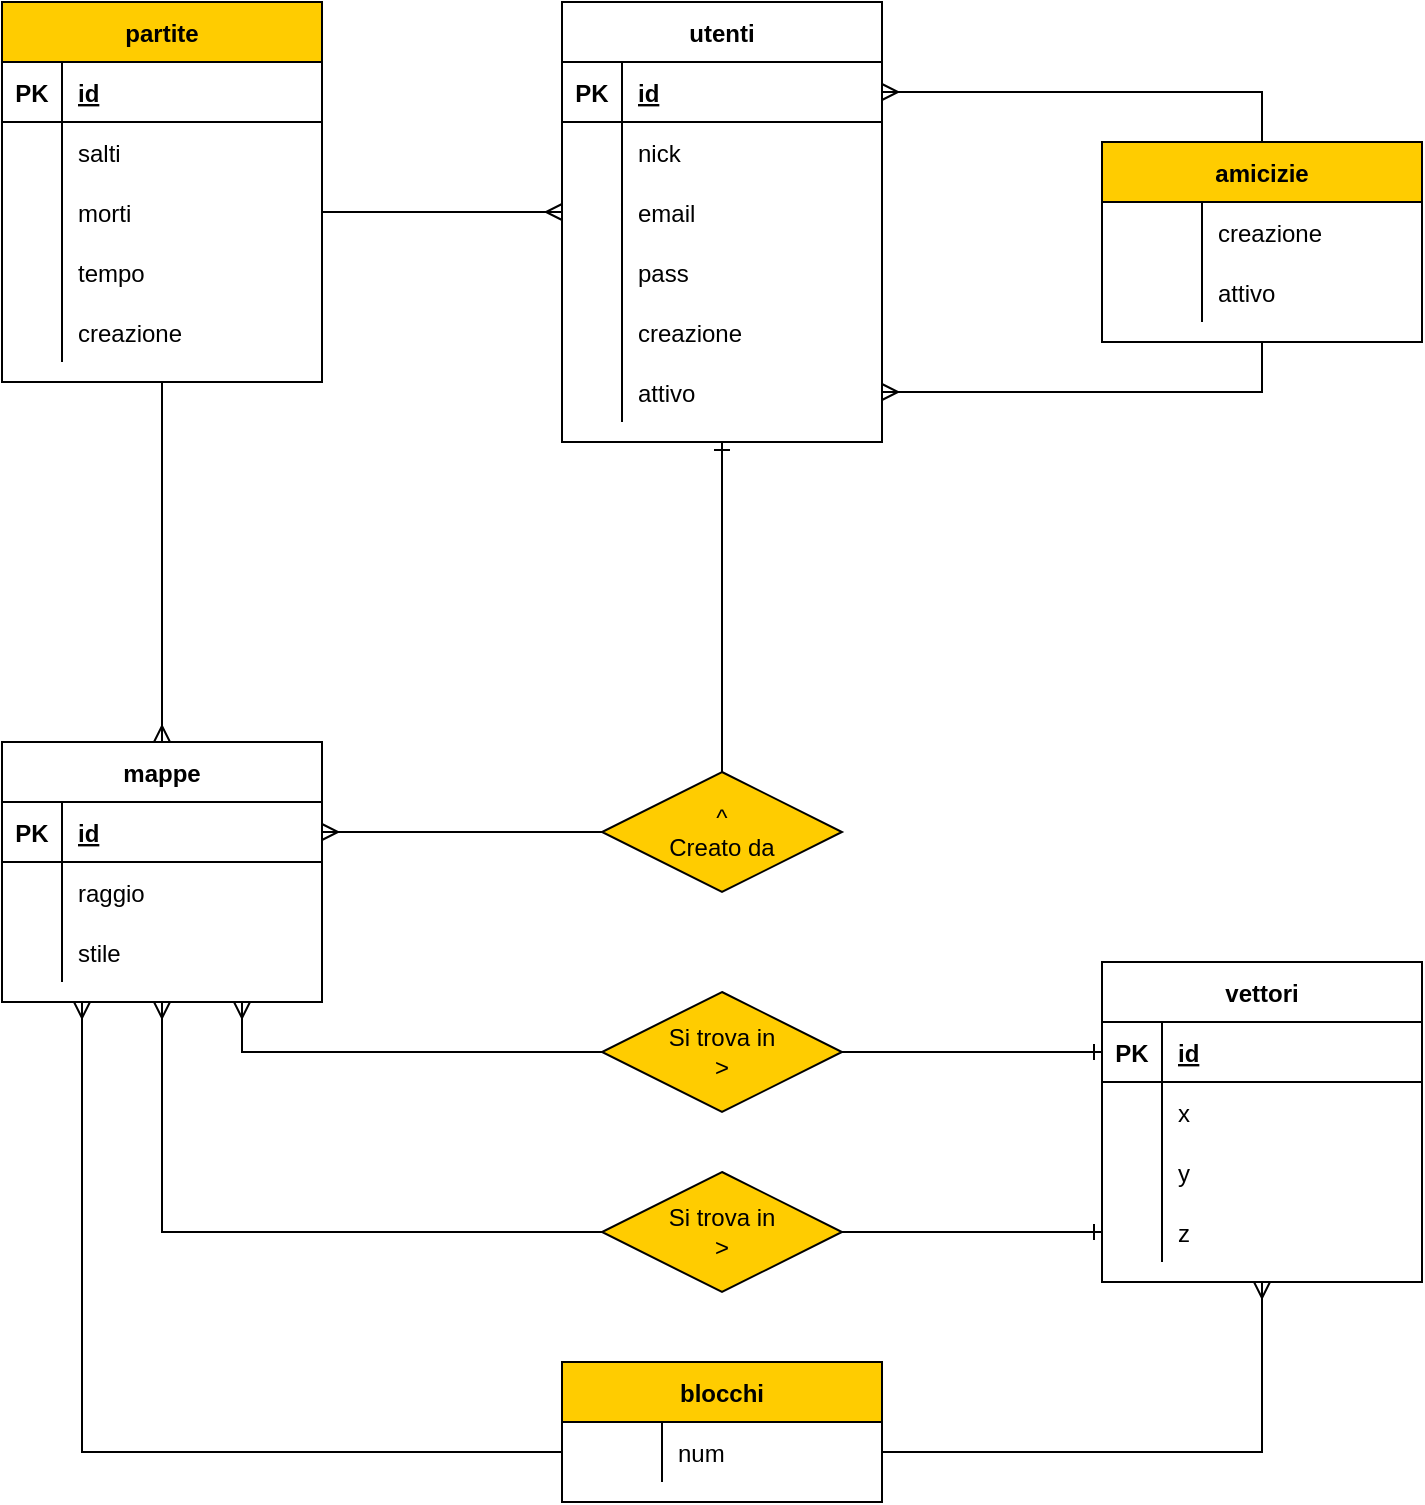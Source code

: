 <mxfile version="14.4.4" type="google" pages="2"><diagram name="E/R" id="KHXcI56mYAGqxelx3Yn7"><mxGraphModel dx="1381" dy="764" grid="1" gridSize="10" guides="1" tooltips="1" connect="1" arrows="1" fold="1" page="1" pageScale="1" pageWidth="3300" pageHeight="4681" math="0" shadow="0"><root><mxCell id="qObvZ1UqW6RmyA5Q-D8--0"/><mxCell id="qObvZ1UqW6RmyA5Q-D8--1" parent="qObvZ1UqW6RmyA5Q-D8--0"/><mxCell id="qObvZ1UqW6RmyA5Q-D8--2" value="utenti" style="shape=table;startSize=30;container=1;collapsible=1;childLayout=tableLayout;fixedRows=1;rowLines=0;fontStyle=1;align=center;resizeLast=1;" vertex="1" parent="qObvZ1UqW6RmyA5Q-D8--1"><mxGeometry x="490" y="140" width="160" height="220" as="geometry"/></mxCell><mxCell id="qObvZ1UqW6RmyA5Q-D8--3" value="" style="shape=partialRectangle;collapsible=0;dropTarget=0;pointerEvents=0;fillColor=none;top=0;left=0;bottom=1;right=0;points=[[0,0.5],[1,0.5]];portConstraint=eastwest;" vertex="1" parent="qObvZ1UqW6RmyA5Q-D8--2"><mxGeometry y="30" width="160" height="30" as="geometry"/></mxCell><mxCell id="qObvZ1UqW6RmyA5Q-D8--4" value="PK" style="shape=partialRectangle;connectable=0;fillColor=none;top=0;left=0;bottom=0;right=0;fontStyle=1;overflow=hidden;" vertex="1" parent="qObvZ1UqW6RmyA5Q-D8--3"><mxGeometry width="30" height="30" as="geometry"/></mxCell><mxCell id="qObvZ1UqW6RmyA5Q-D8--5" value="id" style="shape=partialRectangle;connectable=0;fillColor=none;top=0;left=0;bottom=0;right=0;align=left;spacingLeft=6;fontStyle=5;overflow=hidden;" vertex="1" parent="qObvZ1UqW6RmyA5Q-D8--3"><mxGeometry x="30" width="130" height="30" as="geometry"/></mxCell><mxCell id="qObvZ1UqW6RmyA5Q-D8--6" value="" style="shape=partialRectangle;collapsible=0;dropTarget=0;pointerEvents=0;fillColor=none;top=0;left=0;bottom=0;right=0;points=[[0,0.5],[1,0.5]];portConstraint=eastwest;" vertex="1" parent="qObvZ1UqW6RmyA5Q-D8--2"><mxGeometry y="60" width="160" height="30" as="geometry"/></mxCell><mxCell id="qObvZ1UqW6RmyA5Q-D8--7" value="" style="shape=partialRectangle;connectable=0;fillColor=none;top=0;left=0;bottom=0;right=0;editable=1;overflow=hidden;" vertex="1" parent="qObvZ1UqW6RmyA5Q-D8--6"><mxGeometry width="30" height="30" as="geometry"/></mxCell><mxCell id="qObvZ1UqW6RmyA5Q-D8--8" value="nick" style="shape=partialRectangle;connectable=0;fillColor=none;top=0;left=0;bottom=0;right=0;align=left;spacingLeft=6;overflow=hidden;" vertex="1" parent="qObvZ1UqW6RmyA5Q-D8--6"><mxGeometry x="30" width="130" height="30" as="geometry"/></mxCell><mxCell id="qObvZ1UqW6RmyA5Q-D8--9" value="" style="shape=partialRectangle;collapsible=0;dropTarget=0;pointerEvents=0;fillColor=none;top=0;left=0;bottom=0;right=0;points=[[0,0.5],[1,0.5]];portConstraint=eastwest;" vertex="1" parent="qObvZ1UqW6RmyA5Q-D8--2"><mxGeometry y="90" width="160" height="30" as="geometry"/></mxCell><mxCell id="qObvZ1UqW6RmyA5Q-D8--10" value="" style="shape=partialRectangle;connectable=0;fillColor=none;top=0;left=0;bottom=0;right=0;editable=1;overflow=hidden;" vertex="1" parent="qObvZ1UqW6RmyA5Q-D8--9"><mxGeometry width="30" height="30" as="geometry"/></mxCell><mxCell id="qObvZ1UqW6RmyA5Q-D8--11" value="email" style="shape=partialRectangle;connectable=0;fillColor=none;top=0;left=0;bottom=0;right=0;align=left;spacingLeft=6;overflow=hidden;" vertex="1" parent="qObvZ1UqW6RmyA5Q-D8--9"><mxGeometry x="30" width="130" height="30" as="geometry"/></mxCell><mxCell id="qObvZ1UqW6RmyA5Q-D8--12" value="" style="shape=partialRectangle;collapsible=0;dropTarget=0;pointerEvents=0;fillColor=none;top=0;left=0;bottom=0;right=0;points=[[0,0.5],[1,0.5]];portConstraint=eastwest;" vertex="1" parent="qObvZ1UqW6RmyA5Q-D8--2"><mxGeometry y="120" width="160" height="30" as="geometry"/></mxCell><mxCell id="qObvZ1UqW6RmyA5Q-D8--13" value="" style="shape=partialRectangle;connectable=0;fillColor=none;top=0;left=0;bottom=0;right=0;editable=1;overflow=hidden;" vertex="1" parent="qObvZ1UqW6RmyA5Q-D8--12"><mxGeometry width="30" height="30" as="geometry"/></mxCell><mxCell id="qObvZ1UqW6RmyA5Q-D8--14" value="pass" style="shape=partialRectangle;connectable=0;fillColor=none;top=0;left=0;bottom=0;right=0;align=left;spacingLeft=6;overflow=hidden;" vertex="1" parent="qObvZ1UqW6RmyA5Q-D8--12"><mxGeometry x="30" width="130" height="30" as="geometry"/></mxCell><mxCell id="qObvZ1UqW6RmyA5Q-D8--15" value="" style="shape=partialRectangle;collapsible=0;dropTarget=0;pointerEvents=0;fillColor=none;top=0;left=0;bottom=0;right=0;points=[[0,0.5],[1,0.5]];portConstraint=eastwest;" vertex="1" parent="qObvZ1UqW6RmyA5Q-D8--2"><mxGeometry y="150" width="160" height="30" as="geometry"/></mxCell><mxCell id="qObvZ1UqW6RmyA5Q-D8--16" value="" style="shape=partialRectangle;connectable=0;fillColor=none;top=0;left=0;bottom=0;right=0;editable=1;overflow=hidden;" vertex="1" parent="qObvZ1UqW6RmyA5Q-D8--15"><mxGeometry width="30" height="30" as="geometry"/></mxCell><mxCell id="qObvZ1UqW6RmyA5Q-D8--17" value="creazione" style="shape=partialRectangle;connectable=0;fillColor=none;top=0;left=0;bottom=0;right=0;align=left;spacingLeft=6;overflow=hidden;" vertex="1" parent="qObvZ1UqW6RmyA5Q-D8--15"><mxGeometry x="30" width="130" height="30" as="geometry"/></mxCell><mxCell id="qObvZ1UqW6RmyA5Q-D8--18" value="" style="shape=partialRectangle;collapsible=0;dropTarget=0;pointerEvents=0;fillColor=none;top=0;left=0;bottom=0;right=0;points=[[0,0.5],[1,0.5]];portConstraint=eastwest;" vertex="1" parent="qObvZ1UqW6RmyA5Q-D8--2"><mxGeometry y="180" width="160" height="30" as="geometry"/></mxCell><mxCell id="qObvZ1UqW6RmyA5Q-D8--19" value="" style="shape=partialRectangle;connectable=0;fillColor=none;top=0;left=0;bottom=0;right=0;editable=1;overflow=hidden;" vertex="1" parent="qObvZ1UqW6RmyA5Q-D8--18"><mxGeometry width="30" height="30" as="geometry"/></mxCell><mxCell id="qObvZ1UqW6RmyA5Q-D8--20" value="attivo" style="shape=partialRectangle;connectable=0;fillColor=none;top=0;left=0;bottom=0;right=0;align=left;spacingLeft=6;overflow=hidden;" vertex="1" parent="qObvZ1UqW6RmyA5Q-D8--18"><mxGeometry x="30" width="130" height="30" as="geometry"/></mxCell><mxCell id="qObvZ1UqW6RmyA5Q-D8--21" value="amicizie" style="shape=table;startSize=30;container=1;collapsible=1;childLayout=tableLayout;fixedRows=1;rowLines=0;fontStyle=1;align=center;resizeLast=1;fillColor=#Ffcc00;" vertex="1" parent="qObvZ1UqW6RmyA5Q-D8--1"><mxGeometry x="760" y="210" width="160" height="100" as="geometry"/></mxCell><mxCell id="qObvZ1UqW6RmyA5Q-D8--28" value="" style="shape=partialRectangle;collapsible=0;dropTarget=0;pointerEvents=0;fillColor=none;top=0;left=0;bottom=0;right=0;points=[[0,0.5],[1,0.5]];portConstraint=eastwest;" vertex="1" parent="qObvZ1UqW6RmyA5Q-D8--21"><mxGeometry y="30" width="160" height="30" as="geometry"/></mxCell><mxCell id="qObvZ1UqW6RmyA5Q-D8--29" value="" style="shape=partialRectangle;connectable=0;fillColor=none;top=0;left=0;bottom=0;right=0;editable=1;overflow=hidden;" vertex="1" parent="qObvZ1UqW6RmyA5Q-D8--28"><mxGeometry width="50" height="30" as="geometry"/></mxCell><mxCell id="qObvZ1UqW6RmyA5Q-D8--30" value="creazione" style="shape=partialRectangle;connectable=0;fillColor=none;top=0;left=0;bottom=0;right=0;align=left;spacingLeft=6;overflow=hidden;" vertex="1" parent="qObvZ1UqW6RmyA5Q-D8--28"><mxGeometry x="50" width="110" height="30" as="geometry"/></mxCell><mxCell id="qObvZ1UqW6RmyA5Q-D8--31" value="" style="shape=partialRectangle;collapsible=0;dropTarget=0;pointerEvents=0;fillColor=none;top=0;left=0;bottom=0;right=0;points=[[0,0.5],[1,0.5]];portConstraint=eastwest;" vertex="1" parent="qObvZ1UqW6RmyA5Q-D8--21"><mxGeometry y="60" width="160" height="30" as="geometry"/></mxCell><mxCell id="qObvZ1UqW6RmyA5Q-D8--32" value="" style="shape=partialRectangle;connectable=0;fillColor=none;top=0;left=0;bottom=0;right=0;editable=1;overflow=hidden;" vertex="1" parent="qObvZ1UqW6RmyA5Q-D8--31"><mxGeometry width="50" height="30" as="geometry"/></mxCell><mxCell id="qObvZ1UqW6RmyA5Q-D8--33" value="attivo" style="shape=partialRectangle;connectable=0;fillColor=none;top=0;left=0;bottom=0;right=0;align=left;spacingLeft=6;overflow=hidden;" vertex="1" parent="qObvZ1UqW6RmyA5Q-D8--31"><mxGeometry x="50" width="110" height="30" as="geometry"/></mxCell><mxCell id="qObvZ1UqW6RmyA5Q-D8--34" value="vettori" style="shape=table;startSize=30;container=1;collapsible=1;childLayout=tableLayout;fixedRows=1;rowLines=0;fontStyle=1;align=center;resizeLast=1;" vertex="1" parent="qObvZ1UqW6RmyA5Q-D8--1"><mxGeometry x="760" y="620" width="160" height="160" as="geometry"/></mxCell><mxCell id="qObvZ1UqW6RmyA5Q-D8--35" value="" style="shape=partialRectangle;collapsible=0;dropTarget=0;pointerEvents=0;fillColor=none;top=0;left=0;bottom=1;right=0;points=[[0,0.5],[1,0.5]];portConstraint=eastwest;" vertex="1" parent="qObvZ1UqW6RmyA5Q-D8--34"><mxGeometry y="30" width="160" height="30" as="geometry"/></mxCell><mxCell id="qObvZ1UqW6RmyA5Q-D8--36" value="PK" style="shape=partialRectangle;connectable=0;fillColor=none;top=0;left=0;bottom=0;right=0;fontStyle=1;overflow=hidden;" vertex="1" parent="qObvZ1UqW6RmyA5Q-D8--35"><mxGeometry width="30" height="30" as="geometry"/></mxCell><mxCell id="qObvZ1UqW6RmyA5Q-D8--37" value="id" style="shape=partialRectangle;connectable=0;fillColor=none;top=0;left=0;bottom=0;right=0;align=left;spacingLeft=6;fontStyle=5;overflow=hidden;" vertex="1" parent="qObvZ1UqW6RmyA5Q-D8--35"><mxGeometry x="30" width="130" height="30" as="geometry"/></mxCell><mxCell id="qObvZ1UqW6RmyA5Q-D8--38" value="" style="shape=partialRectangle;collapsible=0;dropTarget=0;pointerEvents=0;fillColor=none;top=0;left=0;bottom=0;right=0;points=[[0,0.5],[1,0.5]];portConstraint=eastwest;" vertex="1" parent="qObvZ1UqW6RmyA5Q-D8--34"><mxGeometry y="60" width="160" height="30" as="geometry"/></mxCell><mxCell id="qObvZ1UqW6RmyA5Q-D8--39" value="" style="shape=partialRectangle;connectable=0;fillColor=none;top=0;left=0;bottom=0;right=0;editable=1;overflow=hidden;" vertex="1" parent="qObvZ1UqW6RmyA5Q-D8--38"><mxGeometry width="30" height="30" as="geometry"/></mxCell><mxCell id="qObvZ1UqW6RmyA5Q-D8--40" value="x" style="shape=partialRectangle;connectable=0;fillColor=none;top=0;left=0;bottom=0;right=0;align=left;spacingLeft=6;overflow=hidden;" vertex="1" parent="qObvZ1UqW6RmyA5Q-D8--38"><mxGeometry x="30" width="130" height="30" as="geometry"/></mxCell><mxCell id="qObvZ1UqW6RmyA5Q-D8--41" value="" style="shape=partialRectangle;collapsible=0;dropTarget=0;pointerEvents=0;fillColor=none;top=0;left=0;bottom=0;right=0;points=[[0,0.5],[1,0.5]];portConstraint=eastwest;" vertex="1" parent="qObvZ1UqW6RmyA5Q-D8--34"><mxGeometry y="90" width="160" height="30" as="geometry"/></mxCell><mxCell id="qObvZ1UqW6RmyA5Q-D8--42" value="" style="shape=partialRectangle;connectable=0;fillColor=none;top=0;left=0;bottom=0;right=0;editable=1;overflow=hidden;" vertex="1" parent="qObvZ1UqW6RmyA5Q-D8--41"><mxGeometry width="30" height="30" as="geometry"/></mxCell><mxCell id="qObvZ1UqW6RmyA5Q-D8--43" value="y" style="shape=partialRectangle;connectable=0;fillColor=none;top=0;left=0;bottom=0;right=0;align=left;spacingLeft=6;overflow=hidden;" vertex="1" parent="qObvZ1UqW6RmyA5Q-D8--41"><mxGeometry x="30" width="130" height="30" as="geometry"/></mxCell><mxCell id="qObvZ1UqW6RmyA5Q-D8--44" value="" style="shape=partialRectangle;collapsible=0;dropTarget=0;pointerEvents=0;fillColor=none;top=0;left=0;bottom=0;right=0;points=[[0,0.5],[1,0.5]];portConstraint=eastwest;" vertex="1" parent="qObvZ1UqW6RmyA5Q-D8--34"><mxGeometry y="120" width="160" height="30" as="geometry"/></mxCell><mxCell id="qObvZ1UqW6RmyA5Q-D8--45" value="" style="shape=partialRectangle;connectable=0;fillColor=none;top=0;left=0;bottom=0;right=0;editable=1;overflow=hidden;" vertex="1" parent="qObvZ1UqW6RmyA5Q-D8--44"><mxGeometry width="30" height="30" as="geometry"/></mxCell><mxCell id="qObvZ1UqW6RmyA5Q-D8--46" value="z" style="shape=partialRectangle;connectable=0;fillColor=none;top=0;left=0;bottom=0;right=0;align=left;spacingLeft=6;overflow=hidden;" vertex="1" parent="qObvZ1UqW6RmyA5Q-D8--44"><mxGeometry x="30" width="130" height="30" as="geometry"/></mxCell><UserObject label="" id="qObvZ1UqW6RmyA5Q-D8--102"><mxCell style="edgeStyle=orthogonalEdgeStyle;rounded=0;orthogonalLoop=1;jettySize=auto;html=1;entryX=0.5;entryY=0;entryDx=0;entryDy=0;endArrow=ERmany;endFill=0;" edge="1" parent="qObvZ1UqW6RmyA5Q-D8--1" source="qObvZ1UqW6RmyA5Q-D8--47" target="qObvZ1UqW6RmyA5Q-D8--69"><mxGeometry relative="1" as="geometry"/></mxCell></UserObject><mxCell id="qObvZ1UqW6RmyA5Q-D8--47" value="partite" style="shape=table;startSize=30;container=1;collapsible=1;childLayout=tableLayout;fixedRows=1;rowLines=0;fontStyle=1;align=center;resizeLast=1;fillColor=#FFcc00;" vertex="1" parent="qObvZ1UqW6RmyA5Q-D8--1"><mxGeometry x="210" y="140" width="160" height="190" as="geometry"/></mxCell><mxCell id="qObvZ1UqW6RmyA5Q-D8--48" value="" style="shape=partialRectangle;collapsible=0;dropTarget=0;pointerEvents=0;fillColor=none;top=0;left=0;bottom=1;right=0;points=[[0,0.5],[1,0.5]];portConstraint=eastwest;" vertex="1" parent="qObvZ1UqW6RmyA5Q-D8--47"><mxGeometry y="30" width="160" height="30" as="geometry"/></mxCell><mxCell id="qObvZ1UqW6RmyA5Q-D8--49" value="PK" style="shape=partialRectangle;connectable=0;fillColor=none;top=0;left=0;bottom=0;right=0;fontStyle=1;overflow=hidden;" vertex="1" parent="qObvZ1UqW6RmyA5Q-D8--48"><mxGeometry width="30" height="30" as="geometry"/></mxCell><mxCell id="qObvZ1UqW6RmyA5Q-D8--50" value="id" style="shape=partialRectangle;connectable=0;fillColor=none;top=0;left=0;bottom=0;right=0;align=left;spacingLeft=6;fontStyle=5;overflow=hidden;" vertex="1" parent="qObvZ1UqW6RmyA5Q-D8--48"><mxGeometry x="30" width="130" height="30" as="geometry"/></mxCell><mxCell id="qObvZ1UqW6RmyA5Q-D8--57" value="" style="shape=partialRectangle;collapsible=0;dropTarget=0;pointerEvents=0;fillColor=none;top=0;left=0;bottom=0;right=0;points=[[0,0.5],[1,0.5]];portConstraint=eastwest;" vertex="1" parent="qObvZ1UqW6RmyA5Q-D8--47"><mxGeometry y="60" width="160" height="30" as="geometry"/></mxCell><mxCell id="qObvZ1UqW6RmyA5Q-D8--58" value="" style="shape=partialRectangle;connectable=0;fillColor=none;top=0;left=0;bottom=0;right=0;editable=1;overflow=hidden;" vertex="1" parent="qObvZ1UqW6RmyA5Q-D8--57"><mxGeometry width="30" height="30" as="geometry"/></mxCell><mxCell id="qObvZ1UqW6RmyA5Q-D8--59" value="salti" style="shape=partialRectangle;connectable=0;fillColor=none;top=0;left=0;bottom=0;right=0;align=left;spacingLeft=6;overflow=hidden;" vertex="1" parent="qObvZ1UqW6RmyA5Q-D8--57"><mxGeometry x="30" width="130" height="30" as="geometry"/></mxCell><mxCell id="qObvZ1UqW6RmyA5Q-D8--60" value="" style="shape=partialRectangle;collapsible=0;dropTarget=0;pointerEvents=0;fillColor=none;top=0;left=0;bottom=0;right=0;points=[[0,0.5],[1,0.5]];portConstraint=eastwest;" vertex="1" parent="qObvZ1UqW6RmyA5Q-D8--47"><mxGeometry y="90" width="160" height="30" as="geometry"/></mxCell><mxCell id="qObvZ1UqW6RmyA5Q-D8--61" value="" style="shape=partialRectangle;connectable=0;fillColor=none;top=0;left=0;bottom=0;right=0;editable=1;overflow=hidden;" vertex="1" parent="qObvZ1UqW6RmyA5Q-D8--60"><mxGeometry width="30" height="30" as="geometry"/></mxCell><mxCell id="qObvZ1UqW6RmyA5Q-D8--62" value="morti" style="shape=partialRectangle;connectable=0;fillColor=none;top=0;left=0;bottom=0;right=0;align=left;spacingLeft=6;overflow=hidden;" vertex="1" parent="qObvZ1UqW6RmyA5Q-D8--60"><mxGeometry x="30" width="130" height="30" as="geometry"/></mxCell><mxCell id="qObvZ1UqW6RmyA5Q-D8--63" value="" style="shape=partialRectangle;collapsible=0;dropTarget=0;pointerEvents=0;fillColor=none;top=0;left=0;bottom=0;right=0;points=[[0,0.5],[1,0.5]];portConstraint=eastwest;" vertex="1" parent="qObvZ1UqW6RmyA5Q-D8--47"><mxGeometry y="120" width="160" height="30" as="geometry"/></mxCell><mxCell id="qObvZ1UqW6RmyA5Q-D8--64" value="" style="shape=partialRectangle;connectable=0;fillColor=none;top=0;left=0;bottom=0;right=0;editable=1;overflow=hidden;" vertex="1" parent="qObvZ1UqW6RmyA5Q-D8--63"><mxGeometry width="30" height="30" as="geometry"/></mxCell><mxCell id="qObvZ1UqW6RmyA5Q-D8--65" value="tempo" style="shape=partialRectangle;connectable=0;fillColor=none;top=0;left=0;bottom=0;right=0;align=left;spacingLeft=6;overflow=hidden;" vertex="1" parent="qObvZ1UqW6RmyA5Q-D8--63"><mxGeometry x="30" width="130" height="30" as="geometry"/></mxCell><mxCell id="qObvZ1UqW6RmyA5Q-D8--66" value="" style="shape=partialRectangle;collapsible=0;dropTarget=0;pointerEvents=0;fillColor=none;top=0;left=0;bottom=0;right=0;points=[[0,0.5],[1,0.5]];portConstraint=eastwest;" vertex="1" parent="qObvZ1UqW6RmyA5Q-D8--47"><mxGeometry y="150" width="160" height="30" as="geometry"/></mxCell><mxCell id="qObvZ1UqW6RmyA5Q-D8--67" value="" style="shape=partialRectangle;connectable=0;fillColor=none;top=0;left=0;bottom=0;right=0;editable=1;overflow=hidden;" vertex="1" parent="qObvZ1UqW6RmyA5Q-D8--66"><mxGeometry width="30" height="30" as="geometry"/></mxCell><mxCell id="qObvZ1UqW6RmyA5Q-D8--68" value="creazione" style="shape=partialRectangle;connectable=0;fillColor=none;top=0;left=0;bottom=0;right=0;align=left;spacingLeft=6;overflow=hidden;" vertex="1" parent="qObvZ1UqW6RmyA5Q-D8--66"><mxGeometry x="30" width="130" height="30" as="geometry"/></mxCell><mxCell id="qObvZ1UqW6RmyA5Q-D8--69" value="mappe" style="shape=table;startSize=30;container=1;collapsible=1;childLayout=tableLayout;fixedRows=1;rowLines=0;fontStyle=1;align=center;resizeLast=1;" vertex="1" parent="qObvZ1UqW6RmyA5Q-D8--1"><mxGeometry x="210" y="510" width="160" height="130" as="geometry"/></mxCell><mxCell id="qObvZ1UqW6RmyA5Q-D8--70" value="" style="shape=partialRectangle;collapsible=0;dropTarget=0;pointerEvents=0;fillColor=none;top=0;left=0;bottom=1;right=0;points=[[0,0.5],[1,0.5]];portConstraint=eastwest;" vertex="1" parent="qObvZ1UqW6RmyA5Q-D8--69"><mxGeometry y="30" width="160" height="30" as="geometry"/></mxCell><mxCell id="qObvZ1UqW6RmyA5Q-D8--71" value="PK" style="shape=partialRectangle;connectable=0;fillColor=none;top=0;left=0;bottom=0;right=0;fontStyle=1;overflow=hidden;" vertex="1" parent="qObvZ1UqW6RmyA5Q-D8--70"><mxGeometry width="30" height="30" as="geometry"/></mxCell><mxCell id="qObvZ1UqW6RmyA5Q-D8--72" value="id" style="shape=partialRectangle;connectable=0;fillColor=none;top=0;left=0;bottom=0;right=0;align=left;spacingLeft=6;fontStyle=5;overflow=hidden;" vertex="1" parent="qObvZ1UqW6RmyA5Q-D8--70"><mxGeometry x="30" width="130" height="30" as="geometry"/></mxCell><mxCell id="qObvZ1UqW6RmyA5Q-D8--82" value="" style="shape=partialRectangle;collapsible=0;dropTarget=0;pointerEvents=0;fillColor=none;top=0;left=0;bottom=0;right=0;points=[[0,0.5],[1,0.5]];portConstraint=eastwest;" vertex="1" parent="qObvZ1UqW6RmyA5Q-D8--69"><mxGeometry y="60" width="160" height="30" as="geometry"/></mxCell><mxCell id="qObvZ1UqW6RmyA5Q-D8--83" value="" style="shape=partialRectangle;connectable=0;fillColor=none;top=0;left=0;bottom=0;right=0;editable=1;overflow=hidden;" vertex="1" parent="qObvZ1UqW6RmyA5Q-D8--82"><mxGeometry width="30" height="30" as="geometry"/></mxCell><mxCell id="qObvZ1UqW6RmyA5Q-D8--84" value="raggio" style="shape=partialRectangle;connectable=0;fillColor=none;top=0;left=0;bottom=0;right=0;align=left;spacingLeft=6;overflow=hidden;" vertex="1" parent="qObvZ1UqW6RmyA5Q-D8--82"><mxGeometry x="30" width="130" height="30" as="geometry"/></mxCell><mxCell id="qObvZ1UqW6RmyA5Q-D8--85" value="" style="shape=partialRectangle;collapsible=0;dropTarget=0;pointerEvents=0;fillColor=none;top=0;left=0;bottom=0;right=0;points=[[0,0.5],[1,0.5]];portConstraint=eastwest;" vertex="1" parent="qObvZ1UqW6RmyA5Q-D8--69"><mxGeometry y="90" width="160" height="30" as="geometry"/></mxCell><mxCell id="qObvZ1UqW6RmyA5Q-D8--86" value="" style="shape=partialRectangle;connectable=0;fillColor=none;top=0;left=0;bottom=0;right=0;editable=1;overflow=hidden;" vertex="1" parent="qObvZ1UqW6RmyA5Q-D8--85"><mxGeometry width="30" height="30" as="geometry"/></mxCell><mxCell id="qObvZ1UqW6RmyA5Q-D8--87" value="stile" style="shape=partialRectangle;connectable=0;fillColor=none;top=0;left=0;bottom=0;right=0;align=left;spacingLeft=6;overflow=hidden;" vertex="1" parent="qObvZ1UqW6RmyA5Q-D8--85"><mxGeometry x="30" width="130" height="30" as="geometry"/></mxCell><mxCell id="qObvZ1UqW6RmyA5Q-D8--88" value="blocchi" style="shape=table;startSize=30;container=1;collapsible=1;childLayout=tableLayout;fixedRows=1;rowLines=0;fontStyle=1;align=center;resizeLast=1;fillColor=#FFcc00;" vertex="1" parent="qObvZ1UqW6RmyA5Q-D8--1"><mxGeometry x="490" y="820" width="160" height="70" as="geometry"/></mxCell><mxCell id="qObvZ1UqW6RmyA5Q-D8--95" value="" style="shape=partialRectangle;collapsible=0;dropTarget=0;pointerEvents=0;fillColor=none;top=0;left=0;bottom=0;right=0;points=[[0,0.5],[1,0.5]];portConstraint=eastwest;" vertex="1" parent="qObvZ1UqW6RmyA5Q-D8--88"><mxGeometry y="30" width="160" height="30" as="geometry"/></mxCell><mxCell id="qObvZ1UqW6RmyA5Q-D8--96" value="" style="shape=partialRectangle;connectable=0;fillColor=none;top=0;left=0;bottom=0;right=0;editable=1;overflow=hidden;" vertex="1" parent="qObvZ1UqW6RmyA5Q-D8--95"><mxGeometry width="50" height="30" as="geometry"/></mxCell><mxCell id="qObvZ1UqW6RmyA5Q-D8--97" value="num" style="shape=partialRectangle;connectable=0;fillColor=none;top=0;left=0;bottom=0;right=0;align=left;spacingLeft=6;overflow=hidden;" vertex="1" parent="qObvZ1UqW6RmyA5Q-D8--95"><mxGeometry x="50" width="110" height="30" as="geometry"/></mxCell><UserObject label="" id="qObvZ1UqW6RmyA5Q-D8--105"><mxCell style="edgeStyle=orthogonalEdgeStyle;rounded=0;orthogonalLoop=1;jettySize=auto;html=1;entryX=0;entryY=0.5;entryDx=0;entryDy=0;endArrow=ERmany;endFill=0;exitX=1;exitY=0.5;exitDx=0;exitDy=0;" edge="1" parent="qObvZ1UqW6RmyA5Q-D8--1" source="qObvZ1UqW6RmyA5Q-D8--60" target="qObvZ1UqW6RmyA5Q-D8--9"><mxGeometry relative="1" as="geometry"><mxPoint x="470" y="330" as="sourcePoint"/><mxPoint x="470" y="510" as="targetPoint"/></mxGeometry></mxCell></UserObject><UserObject label="" id="qObvZ1UqW6RmyA5Q-D8--106"><mxCell style="edgeStyle=orthogonalEdgeStyle;rounded=0;orthogonalLoop=1;jettySize=auto;html=1;entryX=0.25;entryY=1;entryDx=0;entryDy=0;endArrow=ERmany;endFill=0;exitX=0;exitY=0.5;exitDx=0;exitDy=0;" edge="1" parent="qObvZ1UqW6RmyA5Q-D8--1" source="qObvZ1UqW6RmyA5Q-D8--95" target="qObvZ1UqW6RmyA5Q-D8--69"><mxGeometry relative="1" as="geometry"><mxPoint x="610" y="460" as="sourcePoint"/><mxPoint x="610" y="640" as="targetPoint"/></mxGeometry></mxCell></UserObject><UserObject label="" id="qObvZ1UqW6RmyA5Q-D8--107"><mxCell style="edgeStyle=orthogonalEdgeStyle;rounded=0;orthogonalLoop=1;jettySize=auto;html=1;entryX=0.5;entryY=1;entryDx=0;entryDy=0;endArrow=ERmany;endFill=0;exitX=1;exitY=0.5;exitDx=0;exitDy=0;" edge="1" parent="qObvZ1UqW6RmyA5Q-D8--1" source="qObvZ1UqW6RmyA5Q-D8--95" target="qObvZ1UqW6RmyA5Q-D8--34"><mxGeometry relative="1" as="geometry"><mxPoint x="860" y="690" as="sourcePoint"/><mxPoint x="710" y="510" as="targetPoint"/></mxGeometry></mxCell></UserObject><UserObject label="" id="qObvZ1UqW6RmyA5Q-D8--108"><mxCell style="edgeStyle=orthogonalEdgeStyle;rounded=0;orthogonalLoop=1;jettySize=auto;html=1;entryX=1;entryY=0.5;entryDx=0;entryDy=0;endArrow=ERmany;endFill=0;exitX=0.5;exitY=1;exitDx=0;exitDy=0;" edge="1" parent="qObvZ1UqW6RmyA5Q-D8--1" source="qObvZ1UqW6RmyA5Q-D8--21" target="qObvZ1UqW6RmyA5Q-D8--18"><mxGeometry relative="1" as="geometry"><mxPoint x="630" y="450" as="sourcePoint"/><mxPoint x="800" y="270" as="targetPoint"/></mxGeometry></mxCell></UserObject><UserObject label="" id="qObvZ1UqW6RmyA5Q-D8--109"><mxCell style="edgeStyle=orthogonalEdgeStyle;rounded=0;orthogonalLoop=1;jettySize=auto;html=1;entryX=1;entryY=0.5;entryDx=0;entryDy=0;endArrow=ERmany;endFill=0;exitX=0.5;exitY=0;exitDx=0;exitDy=0;" edge="1" parent="qObvZ1UqW6RmyA5Q-D8--1" source="qObvZ1UqW6RmyA5Q-D8--21" target="qObvZ1UqW6RmyA5Q-D8--3"><mxGeometry relative="1" as="geometry"><mxPoint x="1000" y="250" as="sourcePoint"/><mxPoint x="690" y="275" as="targetPoint"/></mxGeometry></mxCell></UserObject><mxCell id="qObvZ1UqW6RmyA5Q-D8--113" style="edgeStyle=orthogonalEdgeStyle;rounded=0;orthogonalLoop=1;jettySize=auto;html=1;entryX=0.5;entryY=1;entryDx=0;entryDy=0;endArrow=ERone;endFill=0;" edge="1" parent="qObvZ1UqW6RmyA5Q-D8--1" source="qObvZ1UqW6RmyA5Q-D8--111" target="qObvZ1UqW6RmyA5Q-D8--2"><mxGeometry relative="1" as="geometry"/></mxCell><mxCell id="qObvZ1UqW6RmyA5Q-D8--111" value="^&lt;br&gt;Creato da" style="shape=rhombus;perimeter=rhombusPerimeter;whiteSpace=wrap;html=1;align=center;fillColor=#FFcc00;" vertex="1" parent="qObvZ1UqW6RmyA5Q-D8--1"><mxGeometry x="510" y="525" width="120" height="60" as="geometry"/></mxCell><UserObject label="" id="qObvZ1UqW6RmyA5Q-D8--112"><mxCell style="edgeStyle=orthogonalEdgeStyle;rounded=0;orthogonalLoop=1;jettySize=auto;html=1;entryX=1;entryY=0.5;entryDx=0;entryDy=0;endArrow=ERmany;endFill=0;exitX=0;exitY=0.5;exitDx=0;exitDy=0;" edge="1" parent="qObvZ1UqW6RmyA5Q-D8--1" source="qObvZ1UqW6RmyA5Q-D8--111" target="qObvZ1UqW6RmyA5Q-D8--70"><mxGeometry relative="1" as="geometry"><mxPoint x="460" y="360" as="sourcePoint"/><mxPoint x="460" y="540" as="targetPoint"/></mxGeometry></mxCell></UserObject><mxCell id="qObvZ1UqW6RmyA5Q-D8--114" value="Si trova in&lt;br&gt;&amp;gt;" style="shape=rhombus;perimeter=rhombusPerimeter;whiteSpace=wrap;html=1;align=center;fillColor=#FFcc00;" vertex="1" parent="qObvZ1UqW6RmyA5Q-D8--1"><mxGeometry x="510" y="635" width="120" height="60" as="geometry"/></mxCell><mxCell id="qObvZ1UqW6RmyA5Q-D8--115" value="Si trova in&lt;br&gt;&amp;gt;" style="shape=rhombus;perimeter=rhombusPerimeter;whiteSpace=wrap;html=1;align=center;fillColor=#FFcc00;" vertex="1" parent="qObvZ1UqW6RmyA5Q-D8--1"><mxGeometry x="510" y="725" width="120" height="60" as="geometry"/></mxCell><mxCell id="qObvZ1UqW6RmyA5Q-D8--116" style="edgeStyle=orthogonalEdgeStyle;rounded=0;orthogonalLoop=1;jettySize=auto;html=1;entryX=0;entryY=0.5;entryDx=0;entryDy=0;endArrow=ERone;endFill=0;exitX=1;exitY=0.5;exitDx=0;exitDy=0;" edge="1" parent="qObvZ1UqW6RmyA5Q-D8--1" source="qObvZ1UqW6RmyA5Q-D8--114" target="qObvZ1UqW6RmyA5Q-D8--35"><mxGeometry relative="1" as="geometry"><mxPoint x="690" y="600" as="sourcePoint"/><mxPoint x="690" y="435" as="targetPoint"/></mxGeometry></mxCell><mxCell id="qObvZ1UqW6RmyA5Q-D8--117" style="edgeStyle=orthogonalEdgeStyle;rounded=0;orthogonalLoop=1;jettySize=auto;html=1;entryX=0;entryY=0.5;entryDx=0;entryDy=0;endArrow=ERone;endFill=0;exitX=1;exitY=0.5;exitDx=0;exitDy=0;" edge="1" parent="qObvZ1UqW6RmyA5Q-D8--1" source="qObvZ1UqW6RmyA5Q-D8--115" target="qObvZ1UqW6RmyA5Q-D8--44"><mxGeometry relative="1" as="geometry"><mxPoint x="640" y="750" as="sourcePoint"/><mxPoint x="740" y="730" as="targetPoint"/></mxGeometry></mxCell><UserObject label="" id="qObvZ1UqW6RmyA5Q-D8--118"><mxCell style="edgeStyle=orthogonalEdgeStyle;rounded=0;orthogonalLoop=1;jettySize=auto;html=1;entryX=0.75;entryY=1;entryDx=0;entryDy=0;endArrow=ERmany;endFill=0;exitX=0;exitY=0.5;exitDx=0;exitDy=0;" edge="1" parent="qObvZ1UqW6RmyA5Q-D8--1" source="qObvZ1UqW6RmyA5Q-D8--114" target="qObvZ1UqW6RmyA5Q-D8--69"><mxGeometry relative="1" as="geometry"><mxPoint x="450" y="700" as="sourcePoint"/><mxPoint x="310" y="700" as="targetPoint"/></mxGeometry></mxCell></UserObject><UserObject label="" id="qObvZ1UqW6RmyA5Q-D8--119"><mxCell style="edgeStyle=orthogonalEdgeStyle;rounded=0;orthogonalLoop=1;jettySize=auto;html=1;entryX=0.5;entryY=1;entryDx=0;entryDy=0;endArrow=ERmany;endFill=0;exitX=0;exitY=0.5;exitDx=0;exitDy=0;" edge="1" parent="qObvZ1UqW6RmyA5Q-D8--1" source="qObvZ1UqW6RmyA5Q-D8--115" target="qObvZ1UqW6RmyA5Q-D8--69"><mxGeometry relative="1" as="geometry"><mxPoint x="490" y="720" as="sourcePoint"/><mxPoint x="310" y="695" as="targetPoint"/></mxGeometry></mxCell></UserObject></root></mxGraphModel></diagram><diagram id="V_A_qL9mjxppoAEXXGhl" name="Logico"><mxGraphModel dx="1621" dy="764" grid="1" gridSize="10" guides="1" tooltips="1" connect="1" arrows="1" fold="1" page="1" pageScale="1" pageWidth="3300" pageHeight="4681" math="0" shadow="0"><root><mxCell id="0"/><mxCell id="1" parent="0"/><mxCell id="ot2f08s_EXAsBQNTHOhd-1" value="utenti" style="shape=table;startSize=30;container=1;collapsible=1;childLayout=tableLayout;fixedRows=1;rowLines=0;fontStyle=1;align=center;resizeLast=1;" vertex="1" parent="1"><mxGeometry x="420" y="100" width="160" height="220" as="geometry"/></mxCell><mxCell id="ot2f08s_EXAsBQNTHOhd-2" value="" style="shape=partialRectangle;collapsible=0;dropTarget=0;pointerEvents=0;fillColor=none;top=0;left=0;bottom=1;right=0;points=[[0,0.5],[1,0.5]];portConstraint=eastwest;" vertex="1" parent="ot2f08s_EXAsBQNTHOhd-1"><mxGeometry y="30" width="160" height="30" as="geometry"/></mxCell><mxCell id="ot2f08s_EXAsBQNTHOhd-3" value="PK" style="shape=partialRectangle;connectable=0;fillColor=none;top=0;left=0;bottom=0;right=0;fontStyle=1;overflow=hidden;" vertex="1" parent="ot2f08s_EXAsBQNTHOhd-2"><mxGeometry width="30" height="30" as="geometry"/></mxCell><mxCell id="ot2f08s_EXAsBQNTHOhd-4" value="id" style="shape=partialRectangle;connectable=0;fillColor=none;top=0;left=0;bottom=0;right=0;align=left;spacingLeft=6;fontStyle=5;overflow=hidden;" vertex="1" parent="ot2f08s_EXAsBQNTHOhd-2"><mxGeometry x="30" width="130" height="30" as="geometry"/></mxCell><mxCell id="ot2f08s_EXAsBQNTHOhd-5" value="" style="shape=partialRectangle;collapsible=0;dropTarget=0;pointerEvents=0;fillColor=none;top=0;left=0;bottom=0;right=0;points=[[0,0.5],[1,0.5]];portConstraint=eastwest;" vertex="1" parent="ot2f08s_EXAsBQNTHOhd-1"><mxGeometry y="60" width="160" height="30" as="geometry"/></mxCell><mxCell id="ot2f08s_EXAsBQNTHOhd-6" value="" style="shape=partialRectangle;connectable=0;fillColor=none;top=0;left=0;bottom=0;right=0;editable=1;overflow=hidden;" vertex="1" parent="ot2f08s_EXAsBQNTHOhd-5"><mxGeometry width="30" height="30" as="geometry"/></mxCell><mxCell id="ot2f08s_EXAsBQNTHOhd-7" value="nick" style="shape=partialRectangle;connectable=0;fillColor=none;top=0;left=0;bottom=0;right=0;align=left;spacingLeft=6;overflow=hidden;" vertex="1" parent="ot2f08s_EXAsBQNTHOhd-5"><mxGeometry x="30" width="130" height="30" as="geometry"/></mxCell><mxCell id="ot2f08s_EXAsBQNTHOhd-8" value="" style="shape=partialRectangle;collapsible=0;dropTarget=0;pointerEvents=0;fillColor=none;top=0;left=0;bottom=0;right=0;points=[[0,0.5],[1,0.5]];portConstraint=eastwest;" vertex="1" parent="ot2f08s_EXAsBQNTHOhd-1"><mxGeometry y="90" width="160" height="30" as="geometry"/></mxCell><mxCell id="ot2f08s_EXAsBQNTHOhd-9" value="" style="shape=partialRectangle;connectable=0;fillColor=none;top=0;left=0;bottom=0;right=0;editable=1;overflow=hidden;" vertex="1" parent="ot2f08s_EXAsBQNTHOhd-8"><mxGeometry width="30" height="30" as="geometry"/></mxCell><mxCell id="ot2f08s_EXAsBQNTHOhd-10" value="email" style="shape=partialRectangle;connectable=0;fillColor=none;top=0;left=0;bottom=0;right=0;align=left;spacingLeft=6;overflow=hidden;" vertex="1" parent="ot2f08s_EXAsBQNTHOhd-8"><mxGeometry x="30" width="130" height="30" as="geometry"/></mxCell><mxCell id="ot2f08s_EXAsBQNTHOhd-11" value="" style="shape=partialRectangle;collapsible=0;dropTarget=0;pointerEvents=0;fillColor=none;top=0;left=0;bottom=0;right=0;points=[[0,0.5],[1,0.5]];portConstraint=eastwest;" vertex="1" parent="ot2f08s_EXAsBQNTHOhd-1"><mxGeometry y="120" width="160" height="30" as="geometry"/></mxCell><mxCell id="ot2f08s_EXAsBQNTHOhd-12" value="" style="shape=partialRectangle;connectable=0;fillColor=none;top=0;left=0;bottom=0;right=0;editable=1;overflow=hidden;" vertex="1" parent="ot2f08s_EXAsBQNTHOhd-11"><mxGeometry width="30" height="30" as="geometry"/></mxCell><mxCell id="ot2f08s_EXAsBQNTHOhd-13" value="pass" style="shape=partialRectangle;connectable=0;fillColor=none;top=0;left=0;bottom=0;right=0;align=left;spacingLeft=6;overflow=hidden;" vertex="1" parent="ot2f08s_EXAsBQNTHOhd-11"><mxGeometry x="30" width="130" height="30" as="geometry"/></mxCell><mxCell id="ot2f08s_EXAsBQNTHOhd-14" value="" style="shape=partialRectangle;collapsible=0;dropTarget=0;pointerEvents=0;fillColor=none;top=0;left=0;bottom=0;right=0;points=[[0,0.5],[1,0.5]];portConstraint=eastwest;" vertex="1" parent="ot2f08s_EXAsBQNTHOhd-1"><mxGeometry y="150" width="160" height="30" as="geometry"/></mxCell><mxCell id="ot2f08s_EXAsBQNTHOhd-15" value="" style="shape=partialRectangle;connectable=0;fillColor=none;top=0;left=0;bottom=0;right=0;editable=1;overflow=hidden;" vertex="1" parent="ot2f08s_EXAsBQNTHOhd-14"><mxGeometry width="30" height="30" as="geometry"/></mxCell><mxCell id="ot2f08s_EXAsBQNTHOhd-16" value="creazione" style="shape=partialRectangle;connectable=0;fillColor=none;top=0;left=0;bottom=0;right=0;align=left;spacingLeft=6;overflow=hidden;" vertex="1" parent="ot2f08s_EXAsBQNTHOhd-14"><mxGeometry x="30" width="130" height="30" as="geometry"/></mxCell><mxCell id="ot2f08s_EXAsBQNTHOhd-17" value="" style="shape=partialRectangle;collapsible=0;dropTarget=0;pointerEvents=0;fillColor=none;top=0;left=0;bottom=0;right=0;points=[[0,0.5],[1,0.5]];portConstraint=eastwest;" vertex="1" parent="ot2f08s_EXAsBQNTHOhd-1"><mxGeometry y="180" width="160" height="30" as="geometry"/></mxCell><mxCell id="ot2f08s_EXAsBQNTHOhd-18" value="" style="shape=partialRectangle;connectable=0;fillColor=none;top=0;left=0;bottom=0;right=0;editable=1;overflow=hidden;" vertex="1" parent="ot2f08s_EXAsBQNTHOhd-17"><mxGeometry width="30" height="30" as="geometry"/></mxCell><mxCell id="ot2f08s_EXAsBQNTHOhd-19" value="attivo" style="shape=partialRectangle;connectable=0;fillColor=none;top=0;left=0;bottom=0;right=0;align=left;spacingLeft=6;overflow=hidden;" vertex="1" parent="ot2f08s_EXAsBQNTHOhd-17"><mxGeometry x="30" width="130" height="30" as="geometry"/></mxCell><mxCell id="ot2f08s_EXAsBQNTHOhd-20" value="amicizie" style="shape=table;startSize=30;container=1;collapsible=1;childLayout=tableLayout;fixedRows=1;rowLines=0;fontStyle=1;align=center;resizeLast=1;fillColor=#Ffcc00;" vertex="1" parent="1"><mxGeometry x="40" y="400" width="160" height="160" as="geometry"/></mxCell><mxCell id="ot2f08s_EXAsBQNTHOhd-21" value="" style="shape=partialRectangle;collapsible=0;dropTarget=0;pointerEvents=0;fillColor=none;top=0;left=0;bottom=1;right=0;points=[[0,0.5],[1,0.5]];portConstraint=eastwest;" vertex="1" parent="ot2f08s_EXAsBQNTHOhd-20"><mxGeometry y="30" width="160" height="30" as="geometry"/></mxCell><mxCell id="ot2f08s_EXAsBQNTHOhd-22" value="PK / FK" style="shape=partialRectangle;connectable=0;fillColor=none;top=0;left=0;bottom=0;right=0;fontStyle=1;overflow=hidden;" vertex="1" parent="ot2f08s_EXAsBQNTHOhd-21"><mxGeometry width="50" height="30" as="geometry"/></mxCell><mxCell id="ot2f08s_EXAsBQNTHOhd-23" value="a" style="shape=partialRectangle;connectable=0;fillColor=none;top=0;left=0;bottom=0;right=0;align=left;spacingLeft=6;fontStyle=5;overflow=hidden;" vertex="1" parent="ot2f08s_EXAsBQNTHOhd-21"><mxGeometry x="50" width="110" height="30" as="geometry"/></mxCell><mxCell id="ot2f08s_EXAsBQNTHOhd-39" value="" style="shape=partialRectangle;collapsible=0;dropTarget=0;pointerEvents=0;fillColor=none;top=0;left=0;bottom=1;right=0;points=[[0,0.5],[1,0.5]];portConstraint=eastwest;" vertex="1" parent="ot2f08s_EXAsBQNTHOhd-20"><mxGeometry y="60" width="160" height="30" as="geometry"/></mxCell><mxCell id="ot2f08s_EXAsBQNTHOhd-40" value="PK / FK" style="shape=partialRectangle;connectable=0;fillColor=none;top=0;left=0;bottom=0;right=0;fontStyle=1;overflow=hidden;" vertex="1" parent="ot2f08s_EXAsBQNTHOhd-39"><mxGeometry width="50" height="30" as="geometry"/></mxCell><mxCell id="ot2f08s_EXAsBQNTHOhd-41" value="b" style="shape=partialRectangle;connectable=0;fillColor=none;top=0;left=0;bottom=0;right=0;align=left;spacingLeft=6;fontStyle=5;overflow=hidden;" vertex="1" parent="ot2f08s_EXAsBQNTHOhd-39"><mxGeometry x="50" width="110" height="30" as="geometry"/></mxCell><mxCell id="ot2f08s_EXAsBQNTHOhd-27" value="" style="shape=partialRectangle;collapsible=0;dropTarget=0;pointerEvents=0;fillColor=none;top=0;left=0;bottom=0;right=0;points=[[0,0.5],[1,0.5]];portConstraint=eastwest;" vertex="1" parent="ot2f08s_EXAsBQNTHOhd-20"><mxGeometry y="90" width="160" height="30" as="geometry"/></mxCell><mxCell id="ot2f08s_EXAsBQNTHOhd-28" value="" style="shape=partialRectangle;connectable=0;fillColor=none;top=0;left=0;bottom=0;right=0;editable=1;overflow=hidden;" vertex="1" parent="ot2f08s_EXAsBQNTHOhd-27"><mxGeometry width="50" height="30" as="geometry"/></mxCell><mxCell id="ot2f08s_EXAsBQNTHOhd-29" value="creazione" style="shape=partialRectangle;connectable=0;fillColor=none;top=0;left=0;bottom=0;right=0;align=left;spacingLeft=6;overflow=hidden;" vertex="1" parent="ot2f08s_EXAsBQNTHOhd-27"><mxGeometry x="50" width="110" height="30" as="geometry"/></mxCell><mxCell id="ot2f08s_EXAsBQNTHOhd-30" value="" style="shape=partialRectangle;collapsible=0;dropTarget=0;pointerEvents=0;fillColor=none;top=0;left=0;bottom=0;right=0;points=[[0,0.5],[1,0.5]];portConstraint=eastwest;" vertex="1" parent="ot2f08s_EXAsBQNTHOhd-20"><mxGeometry y="120" width="160" height="30" as="geometry"/></mxCell><mxCell id="ot2f08s_EXAsBQNTHOhd-31" value="" style="shape=partialRectangle;connectable=0;fillColor=none;top=0;left=0;bottom=0;right=0;editable=1;overflow=hidden;" vertex="1" parent="ot2f08s_EXAsBQNTHOhd-30"><mxGeometry width="50" height="30" as="geometry"/></mxCell><mxCell id="ot2f08s_EXAsBQNTHOhd-32" value="attivo" style="shape=partialRectangle;connectable=0;fillColor=none;top=0;left=0;bottom=0;right=0;align=left;spacingLeft=6;overflow=hidden;" vertex="1" parent="ot2f08s_EXAsBQNTHOhd-30"><mxGeometry x="50" width="110" height="30" as="geometry"/></mxCell><mxCell id="ot2f08s_EXAsBQNTHOhd-42" value="vettori" style="shape=table;startSize=30;container=1;collapsible=1;childLayout=tableLayout;fixedRows=1;rowLines=0;fontStyle=1;align=center;resizeLast=1;" vertex="1" parent="1"><mxGeometry x="420" y="400" width="160" height="160" as="geometry"/></mxCell><mxCell id="ot2f08s_EXAsBQNTHOhd-43" value="" style="shape=partialRectangle;collapsible=0;dropTarget=0;pointerEvents=0;fillColor=none;top=0;left=0;bottom=1;right=0;points=[[0,0.5],[1,0.5]];portConstraint=eastwest;" vertex="1" parent="ot2f08s_EXAsBQNTHOhd-42"><mxGeometry y="30" width="160" height="30" as="geometry"/></mxCell><mxCell id="ot2f08s_EXAsBQNTHOhd-44" value="PK" style="shape=partialRectangle;connectable=0;fillColor=none;top=0;left=0;bottom=0;right=0;fontStyle=1;overflow=hidden;" vertex="1" parent="ot2f08s_EXAsBQNTHOhd-43"><mxGeometry width="30" height="30" as="geometry"/></mxCell><mxCell id="ot2f08s_EXAsBQNTHOhd-45" value="id" style="shape=partialRectangle;connectable=0;fillColor=none;top=0;left=0;bottom=0;right=0;align=left;spacingLeft=6;fontStyle=5;overflow=hidden;" vertex="1" parent="ot2f08s_EXAsBQNTHOhd-43"><mxGeometry x="30" width="130" height="30" as="geometry"/></mxCell><mxCell id="ot2f08s_EXAsBQNTHOhd-49" value="" style="shape=partialRectangle;collapsible=0;dropTarget=0;pointerEvents=0;fillColor=none;top=0;left=0;bottom=0;right=0;points=[[0,0.5],[1,0.5]];portConstraint=eastwest;" vertex="1" parent="ot2f08s_EXAsBQNTHOhd-42"><mxGeometry y="60" width="160" height="30" as="geometry"/></mxCell><mxCell id="ot2f08s_EXAsBQNTHOhd-50" value="" style="shape=partialRectangle;connectable=0;fillColor=none;top=0;left=0;bottom=0;right=0;editable=1;overflow=hidden;" vertex="1" parent="ot2f08s_EXAsBQNTHOhd-49"><mxGeometry width="30" height="30" as="geometry"/></mxCell><mxCell id="ot2f08s_EXAsBQNTHOhd-51" value="x" style="shape=partialRectangle;connectable=0;fillColor=none;top=0;left=0;bottom=0;right=0;align=left;spacingLeft=6;overflow=hidden;" vertex="1" parent="ot2f08s_EXAsBQNTHOhd-49"><mxGeometry x="30" width="130" height="30" as="geometry"/></mxCell><mxCell id="ot2f08s_EXAsBQNTHOhd-52" value="" style="shape=partialRectangle;collapsible=0;dropTarget=0;pointerEvents=0;fillColor=none;top=0;left=0;bottom=0;right=0;points=[[0,0.5],[1,0.5]];portConstraint=eastwest;" vertex="1" parent="ot2f08s_EXAsBQNTHOhd-42"><mxGeometry y="90" width="160" height="30" as="geometry"/></mxCell><mxCell id="ot2f08s_EXAsBQNTHOhd-53" value="" style="shape=partialRectangle;connectable=0;fillColor=none;top=0;left=0;bottom=0;right=0;editable=1;overflow=hidden;" vertex="1" parent="ot2f08s_EXAsBQNTHOhd-52"><mxGeometry width="30" height="30" as="geometry"/></mxCell><mxCell id="ot2f08s_EXAsBQNTHOhd-54" value="y" style="shape=partialRectangle;connectable=0;fillColor=none;top=0;left=0;bottom=0;right=0;align=left;spacingLeft=6;overflow=hidden;" vertex="1" parent="ot2f08s_EXAsBQNTHOhd-52"><mxGeometry x="30" width="130" height="30" as="geometry"/></mxCell><mxCell id="ot2f08s_EXAsBQNTHOhd-55" value="" style="shape=partialRectangle;collapsible=0;dropTarget=0;pointerEvents=0;fillColor=none;top=0;left=0;bottom=0;right=0;points=[[0,0.5],[1,0.5]];portConstraint=eastwest;" vertex="1" parent="ot2f08s_EXAsBQNTHOhd-42"><mxGeometry y="120" width="160" height="30" as="geometry"/></mxCell><mxCell id="ot2f08s_EXAsBQNTHOhd-56" value="" style="shape=partialRectangle;connectable=0;fillColor=none;top=0;left=0;bottom=0;right=0;editable=1;overflow=hidden;" vertex="1" parent="ot2f08s_EXAsBQNTHOhd-55"><mxGeometry width="30" height="30" as="geometry"/></mxCell><mxCell id="ot2f08s_EXAsBQNTHOhd-57" value="z" style="shape=partialRectangle;connectable=0;fillColor=none;top=0;left=0;bottom=0;right=0;align=left;spacingLeft=6;overflow=hidden;" vertex="1" parent="ot2f08s_EXAsBQNTHOhd-55"><mxGeometry x="30" width="130" height="30" as="geometry"/></mxCell><mxCell id="ot2f08s_EXAsBQNTHOhd-58" value="partite" style="shape=table;startSize=30;container=1;collapsible=1;childLayout=tableLayout;fixedRows=1;rowLines=0;fontStyle=1;align=center;resizeLast=1;fillColor=#FFcc00;" vertex="1" parent="1"><mxGeometry x="40" y="100" width="160" height="250" as="geometry"/></mxCell><mxCell id="ot2f08s_EXAsBQNTHOhd-59" value="" style="shape=partialRectangle;collapsible=0;dropTarget=0;pointerEvents=0;fillColor=none;top=0;left=0;bottom=1;right=0;points=[[0,0.5],[1,0.5]];portConstraint=eastwest;" vertex="1" parent="ot2f08s_EXAsBQNTHOhd-58"><mxGeometry y="30" width="160" height="30" as="geometry"/></mxCell><mxCell id="ot2f08s_EXAsBQNTHOhd-60" value="PK" style="shape=partialRectangle;connectable=0;fillColor=none;top=0;left=0;bottom=0;right=0;fontStyle=1;overflow=hidden;" vertex="1" parent="ot2f08s_EXAsBQNTHOhd-59"><mxGeometry width="30" height="30" as="geometry"/></mxCell><mxCell id="ot2f08s_EXAsBQNTHOhd-61" value="id" style="shape=partialRectangle;connectable=0;fillColor=none;top=0;left=0;bottom=0;right=0;align=left;spacingLeft=6;fontStyle=5;overflow=hidden;" vertex="1" parent="ot2f08s_EXAsBQNTHOhd-59"><mxGeometry x="30" width="130" height="30" as="geometry"/></mxCell><mxCell id="ot2f08s_EXAsBQNTHOhd-83" value="" style="shape=partialRectangle;collapsible=0;dropTarget=0;pointerEvents=0;fillColor=none;top=0;left=0;bottom=1;right=0;points=[[0,0.5],[1,0.5]];portConstraint=eastwest;" vertex="1" parent="ot2f08s_EXAsBQNTHOhd-58"><mxGeometry y="60" width="160" height="30" as="geometry"/></mxCell><mxCell id="ot2f08s_EXAsBQNTHOhd-84" value="FK" style="shape=partialRectangle;connectable=0;fillColor=none;top=0;left=0;bottom=0;right=0;fontStyle=1;overflow=hidden;" vertex="1" parent="ot2f08s_EXAsBQNTHOhd-83"><mxGeometry width="30" height="30" as="geometry"/></mxCell><mxCell id="ot2f08s_EXAsBQNTHOhd-85" value="utente" style="shape=partialRectangle;connectable=0;fillColor=none;top=0;left=0;bottom=0;right=0;align=left;spacingLeft=6;fontStyle=5;overflow=hidden;" vertex="1" parent="ot2f08s_EXAsBQNTHOhd-83"><mxGeometry x="30" width="130" height="30" as="geometry"/></mxCell><mxCell id="ot2f08s_EXAsBQNTHOhd-86" value="" style="shape=partialRectangle;collapsible=0;dropTarget=0;pointerEvents=0;fillColor=none;top=0;left=0;bottom=1;right=0;points=[[0,0.5],[1,0.5]];portConstraint=eastwest;" vertex="1" parent="ot2f08s_EXAsBQNTHOhd-58"><mxGeometry y="90" width="160" height="30" as="geometry"/></mxCell><mxCell id="ot2f08s_EXAsBQNTHOhd-87" value="FK" style="shape=partialRectangle;connectable=0;fillColor=none;top=0;left=0;bottom=0;right=0;fontStyle=1;overflow=hidden;" vertex="1" parent="ot2f08s_EXAsBQNTHOhd-86"><mxGeometry width="30" height="30" as="geometry"/></mxCell><mxCell id="ot2f08s_EXAsBQNTHOhd-88" value="mappa" style="shape=partialRectangle;connectable=0;fillColor=none;top=0;left=0;bottom=0;right=0;align=left;spacingLeft=6;fontStyle=5;overflow=hidden;" vertex="1" parent="ot2f08s_EXAsBQNTHOhd-86"><mxGeometry x="30" width="130" height="30" as="geometry"/></mxCell><mxCell id="ot2f08s_EXAsBQNTHOhd-62" value="" style="shape=partialRectangle;collapsible=0;dropTarget=0;pointerEvents=0;fillColor=none;top=0;left=0;bottom=0;right=0;points=[[0,0.5],[1,0.5]];portConstraint=eastwest;" vertex="1" parent="ot2f08s_EXAsBQNTHOhd-58"><mxGeometry y="120" width="160" height="30" as="geometry"/></mxCell><mxCell id="ot2f08s_EXAsBQNTHOhd-63" value="" style="shape=partialRectangle;connectable=0;fillColor=none;top=0;left=0;bottom=0;right=0;editable=1;overflow=hidden;" vertex="1" parent="ot2f08s_EXAsBQNTHOhd-62"><mxGeometry width="30" height="30" as="geometry"/></mxCell><mxCell id="ot2f08s_EXAsBQNTHOhd-64" value="salti" style="shape=partialRectangle;connectable=0;fillColor=none;top=0;left=0;bottom=0;right=0;align=left;spacingLeft=6;overflow=hidden;" vertex="1" parent="ot2f08s_EXAsBQNTHOhd-62"><mxGeometry x="30" width="130" height="30" as="geometry"/></mxCell><mxCell id="ot2f08s_EXAsBQNTHOhd-65" value="" style="shape=partialRectangle;collapsible=0;dropTarget=0;pointerEvents=0;fillColor=none;top=0;left=0;bottom=0;right=0;points=[[0,0.5],[1,0.5]];portConstraint=eastwest;" vertex="1" parent="ot2f08s_EXAsBQNTHOhd-58"><mxGeometry y="150" width="160" height="30" as="geometry"/></mxCell><mxCell id="ot2f08s_EXAsBQNTHOhd-66" value="" style="shape=partialRectangle;connectable=0;fillColor=none;top=0;left=0;bottom=0;right=0;editable=1;overflow=hidden;" vertex="1" parent="ot2f08s_EXAsBQNTHOhd-65"><mxGeometry width="30" height="30" as="geometry"/></mxCell><mxCell id="ot2f08s_EXAsBQNTHOhd-67" value="morti" style="shape=partialRectangle;connectable=0;fillColor=none;top=0;left=0;bottom=0;right=0;align=left;spacingLeft=6;overflow=hidden;" vertex="1" parent="ot2f08s_EXAsBQNTHOhd-65"><mxGeometry x="30" width="130" height="30" as="geometry"/></mxCell><mxCell id="ot2f08s_EXAsBQNTHOhd-68" value="" style="shape=partialRectangle;collapsible=0;dropTarget=0;pointerEvents=0;fillColor=none;top=0;left=0;bottom=0;right=0;points=[[0,0.5],[1,0.5]];portConstraint=eastwest;" vertex="1" parent="ot2f08s_EXAsBQNTHOhd-58"><mxGeometry y="180" width="160" height="30" as="geometry"/></mxCell><mxCell id="ot2f08s_EXAsBQNTHOhd-69" value="" style="shape=partialRectangle;connectable=0;fillColor=none;top=0;left=0;bottom=0;right=0;editable=1;overflow=hidden;" vertex="1" parent="ot2f08s_EXAsBQNTHOhd-68"><mxGeometry width="30" height="30" as="geometry"/></mxCell><mxCell id="ot2f08s_EXAsBQNTHOhd-70" value="tempo" style="shape=partialRectangle;connectable=0;fillColor=none;top=0;left=0;bottom=0;right=0;align=left;spacingLeft=6;overflow=hidden;" vertex="1" parent="ot2f08s_EXAsBQNTHOhd-68"><mxGeometry x="30" width="130" height="30" as="geometry"/></mxCell><mxCell id="ot2f08s_EXAsBQNTHOhd-71" value="" style="shape=partialRectangle;collapsible=0;dropTarget=0;pointerEvents=0;fillColor=none;top=0;left=0;bottom=0;right=0;points=[[0,0.5],[1,0.5]];portConstraint=eastwest;" vertex="1" parent="ot2f08s_EXAsBQNTHOhd-58"><mxGeometry y="210" width="160" height="30" as="geometry"/></mxCell><mxCell id="ot2f08s_EXAsBQNTHOhd-72" value="" style="shape=partialRectangle;connectable=0;fillColor=none;top=0;left=0;bottom=0;right=0;editable=1;overflow=hidden;" vertex="1" parent="ot2f08s_EXAsBQNTHOhd-71"><mxGeometry width="30" height="30" as="geometry"/></mxCell><mxCell id="ot2f08s_EXAsBQNTHOhd-73" value="creazione" style="shape=partialRectangle;connectable=0;fillColor=none;top=0;left=0;bottom=0;right=0;align=left;spacingLeft=6;overflow=hidden;" vertex="1" parent="ot2f08s_EXAsBQNTHOhd-71"><mxGeometry x="30" width="130" height="30" as="geometry"/></mxCell><mxCell id="ot2f08s_EXAsBQNTHOhd-89" value="mappe" style="shape=table;startSize=30;container=1;collapsible=1;childLayout=tableLayout;fixedRows=1;rowLines=0;fontStyle=1;align=center;resizeLast=1;" vertex="1" parent="1"><mxGeometry x="230" y="100" width="160" height="220" as="geometry"/></mxCell><mxCell id="ot2f08s_EXAsBQNTHOhd-90" value="" style="shape=partialRectangle;collapsible=0;dropTarget=0;pointerEvents=0;fillColor=none;top=0;left=0;bottom=1;right=0;points=[[0,0.5],[1,0.5]];portConstraint=eastwest;" vertex="1" parent="ot2f08s_EXAsBQNTHOhd-89"><mxGeometry y="30" width="160" height="30" as="geometry"/></mxCell><mxCell id="ot2f08s_EXAsBQNTHOhd-91" value="PK" style="shape=partialRectangle;connectable=0;fillColor=none;top=0;left=0;bottom=0;right=0;fontStyle=1;overflow=hidden;" vertex="1" parent="ot2f08s_EXAsBQNTHOhd-90"><mxGeometry width="30" height="30" as="geometry"/></mxCell><mxCell id="ot2f08s_EXAsBQNTHOhd-92" value="id" style="shape=partialRectangle;connectable=0;fillColor=none;top=0;left=0;bottom=0;right=0;align=left;spacingLeft=6;fontStyle=5;overflow=hidden;" vertex="1" parent="ot2f08s_EXAsBQNTHOhd-90"><mxGeometry x="30" width="130" height="30" as="geometry"/></mxCell><mxCell id="ot2f08s_EXAsBQNTHOhd-108" value="" style="shape=partialRectangle;collapsible=0;dropTarget=0;pointerEvents=0;fillColor=none;top=0;left=0;bottom=1;right=0;points=[[0,0.5],[1,0.5]];portConstraint=eastwest;" vertex="1" parent="ot2f08s_EXAsBQNTHOhd-89"><mxGeometry y="60" width="160" height="30" as="geometry"/></mxCell><mxCell id="ot2f08s_EXAsBQNTHOhd-109" value="FK" style="shape=partialRectangle;connectable=0;fillColor=none;top=0;left=0;bottom=0;right=0;fontStyle=1;overflow=hidden;" vertex="1" parent="ot2f08s_EXAsBQNTHOhd-108"><mxGeometry width="30" height="30" as="geometry"/></mxCell><mxCell id="ot2f08s_EXAsBQNTHOhd-110" value="creatore" style="shape=partialRectangle;connectable=0;fillColor=none;top=0;left=0;bottom=0;right=0;align=left;spacingLeft=6;fontStyle=5;overflow=hidden;" vertex="1" parent="ot2f08s_EXAsBQNTHOhd-108"><mxGeometry x="30" width="130" height="30" as="geometry"/></mxCell><mxCell id="ot2f08s_EXAsBQNTHOhd-117" value="" style="shape=partialRectangle;collapsible=0;dropTarget=0;pointerEvents=0;fillColor=none;top=0;left=0;bottom=1;right=0;points=[[0,0.5],[1,0.5]];portConstraint=eastwest;" vertex="1" parent="ot2f08s_EXAsBQNTHOhd-89"><mxGeometry y="90" width="160" height="30" as="geometry"/></mxCell><mxCell id="ot2f08s_EXAsBQNTHOhd-118" value="FK" style="shape=partialRectangle;connectable=0;fillColor=none;top=0;left=0;bottom=0;right=0;fontStyle=1;overflow=hidden;" vertex="1" parent="ot2f08s_EXAsBQNTHOhd-117"><mxGeometry width="30" height="30" as="geometry"/></mxCell><mxCell id="ot2f08s_EXAsBQNTHOhd-119" value="giocatore" style="shape=partialRectangle;connectable=0;fillColor=none;top=0;left=0;bottom=0;right=0;align=left;spacingLeft=6;fontStyle=5;overflow=hidden;" vertex="1" parent="ot2f08s_EXAsBQNTHOhd-117"><mxGeometry x="30" width="130" height="30" as="geometry"/></mxCell><mxCell id="ot2f08s_EXAsBQNTHOhd-120" value="" style="shape=partialRectangle;collapsible=0;dropTarget=0;pointerEvents=0;fillColor=none;top=0;left=0;bottom=1;right=0;points=[[0,0.5],[1,0.5]];portConstraint=eastwest;" vertex="1" parent="ot2f08s_EXAsBQNTHOhd-89"><mxGeometry y="120" width="160" height="30" as="geometry"/></mxCell><mxCell id="ot2f08s_EXAsBQNTHOhd-121" value="FK" style="shape=partialRectangle;connectable=0;fillColor=none;top=0;left=0;bottom=0;right=0;fontStyle=1;overflow=hidden;" vertex="1" parent="ot2f08s_EXAsBQNTHOhd-120"><mxGeometry width="30" height="30" as="geometry"/></mxCell><mxCell id="ot2f08s_EXAsBQNTHOhd-122" value="traguardo" style="shape=partialRectangle;connectable=0;fillColor=none;top=0;left=0;bottom=0;right=0;align=left;spacingLeft=6;fontStyle=5;overflow=hidden;" vertex="1" parent="ot2f08s_EXAsBQNTHOhd-120"><mxGeometry x="30" width="130" height="30" as="geometry"/></mxCell><mxCell id="ot2f08s_EXAsBQNTHOhd-99" value="" style="shape=partialRectangle;collapsible=0;dropTarget=0;pointerEvents=0;fillColor=none;top=0;left=0;bottom=0;right=0;points=[[0,0.5],[1,0.5]];portConstraint=eastwest;" vertex="1" parent="ot2f08s_EXAsBQNTHOhd-89"><mxGeometry y="150" width="160" height="30" as="geometry"/></mxCell><mxCell id="ot2f08s_EXAsBQNTHOhd-100" value="" style="shape=partialRectangle;connectable=0;fillColor=none;top=0;left=0;bottom=0;right=0;editable=1;overflow=hidden;" vertex="1" parent="ot2f08s_EXAsBQNTHOhd-99"><mxGeometry width="30" height="30" as="geometry"/></mxCell><mxCell id="ot2f08s_EXAsBQNTHOhd-101" value="raggio" style="shape=partialRectangle;connectable=0;fillColor=none;top=0;left=0;bottom=0;right=0;align=left;spacingLeft=6;overflow=hidden;" vertex="1" parent="ot2f08s_EXAsBQNTHOhd-99"><mxGeometry x="30" width="130" height="30" as="geometry"/></mxCell><mxCell id="ot2f08s_EXAsBQNTHOhd-105" value="" style="shape=partialRectangle;collapsible=0;dropTarget=0;pointerEvents=0;fillColor=none;top=0;left=0;bottom=0;right=0;points=[[0,0.5],[1,0.5]];portConstraint=eastwest;" vertex="1" parent="ot2f08s_EXAsBQNTHOhd-89"><mxGeometry y="180" width="160" height="30" as="geometry"/></mxCell><mxCell id="ot2f08s_EXAsBQNTHOhd-106" value="" style="shape=partialRectangle;connectable=0;fillColor=none;top=0;left=0;bottom=0;right=0;editable=1;overflow=hidden;" vertex="1" parent="ot2f08s_EXAsBQNTHOhd-105"><mxGeometry width="30" height="30" as="geometry"/></mxCell><mxCell id="ot2f08s_EXAsBQNTHOhd-107" value="stile" style="shape=partialRectangle;connectable=0;fillColor=none;top=0;left=0;bottom=0;right=0;align=left;spacingLeft=6;overflow=hidden;" vertex="1" parent="ot2f08s_EXAsBQNTHOhd-105"><mxGeometry x="30" width="130" height="30" as="geometry"/></mxCell><mxCell id="ot2f08s_EXAsBQNTHOhd-123" value="blocchi" style="shape=table;startSize=30;container=1;collapsible=1;childLayout=tableLayout;fixedRows=1;rowLines=0;fontStyle=1;align=center;resizeLast=1;fillColor=#FFcc00;" vertex="1" parent="1"><mxGeometry x="230" y="400" width="160" height="130" as="geometry"/></mxCell><mxCell id="ot2f08s_EXAsBQNTHOhd-124" value="" style="shape=partialRectangle;collapsible=0;dropTarget=0;pointerEvents=0;fillColor=none;top=0;left=0;bottom=1;right=0;points=[[0,0.5],[1,0.5]];portConstraint=eastwest;" vertex="1" parent="ot2f08s_EXAsBQNTHOhd-123"><mxGeometry y="30" width="160" height="30" as="geometry"/></mxCell><mxCell id="ot2f08s_EXAsBQNTHOhd-125" value="PK / FK" style="shape=partialRectangle;connectable=0;fillColor=none;top=0;left=0;bottom=0;right=0;fontStyle=1;overflow=hidden;" vertex="1" parent="ot2f08s_EXAsBQNTHOhd-124"><mxGeometry width="50" height="30" as="geometry"/></mxCell><mxCell id="ot2f08s_EXAsBQNTHOhd-126" value="mappa" style="shape=partialRectangle;connectable=0;fillColor=none;top=0;left=0;bottom=0;right=0;align=left;spacingLeft=6;fontStyle=5;overflow=hidden;" vertex="1" parent="ot2f08s_EXAsBQNTHOhd-124"><mxGeometry x="50" width="110" height="30" as="geometry"/></mxCell><mxCell id="ot2f08s_EXAsBQNTHOhd-127" value="" style="shape=partialRectangle;collapsible=0;dropTarget=0;pointerEvents=0;fillColor=none;top=0;left=0;bottom=1;right=0;points=[[0,0.5],[1,0.5]];portConstraint=eastwest;" vertex="1" parent="ot2f08s_EXAsBQNTHOhd-123"><mxGeometry y="60" width="160" height="30" as="geometry"/></mxCell><mxCell id="ot2f08s_EXAsBQNTHOhd-128" value="PK / FK" style="shape=partialRectangle;connectable=0;fillColor=none;top=0;left=0;bottom=0;right=0;fontStyle=1;overflow=hidden;" vertex="1" parent="ot2f08s_EXAsBQNTHOhd-127"><mxGeometry width="50" height="30" as="geometry"/></mxCell><mxCell id="ot2f08s_EXAsBQNTHOhd-129" value="vettore" style="shape=partialRectangle;connectable=0;fillColor=none;top=0;left=0;bottom=0;right=0;align=left;spacingLeft=6;fontStyle=5;overflow=hidden;" vertex="1" parent="ot2f08s_EXAsBQNTHOhd-127"><mxGeometry x="50" width="110" height="30" as="geometry"/></mxCell><mxCell id="ot2f08s_EXAsBQNTHOhd-133" value="" style="shape=partialRectangle;collapsible=0;dropTarget=0;pointerEvents=0;fillColor=none;top=0;left=0;bottom=0;right=0;points=[[0,0.5],[1,0.5]];portConstraint=eastwest;" vertex="1" parent="ot2f08s_EXAsBQNTHOhd-123"><mxGeometry y="90" width="160" height="30" as="geometry"/></mxCell><mxCell id="ot2f08s_EXAsBQNTHOhd-134" value="" style="shape=partialRectangle;connectable=0;fillColor=none;top=0;left=0;bottom=0;right=0;editable=1;overflow=hidden;" vertex="1" parent="ot2f08s_EXAsBQNTHOhd-133"><mxGeometry width="50" height="30" as="geometry"/></mxCell><mxCell id="ot2f08s_EXAsBQNTHOhd-135" value="num" style="shape=partialRectangle;connectable=0;fillColor=none;top=0;left=0;bottom=0;right=0;align=left;spacingLeft=6;overflow=hidden;" vertex="1" parent="ot2f08s_EXAsBQNTHOhd-133"><mxGeometry x="50" width="110" height="30" as="geometry"/></mxCell></root></mxGraphModel></diagram></mxfile>